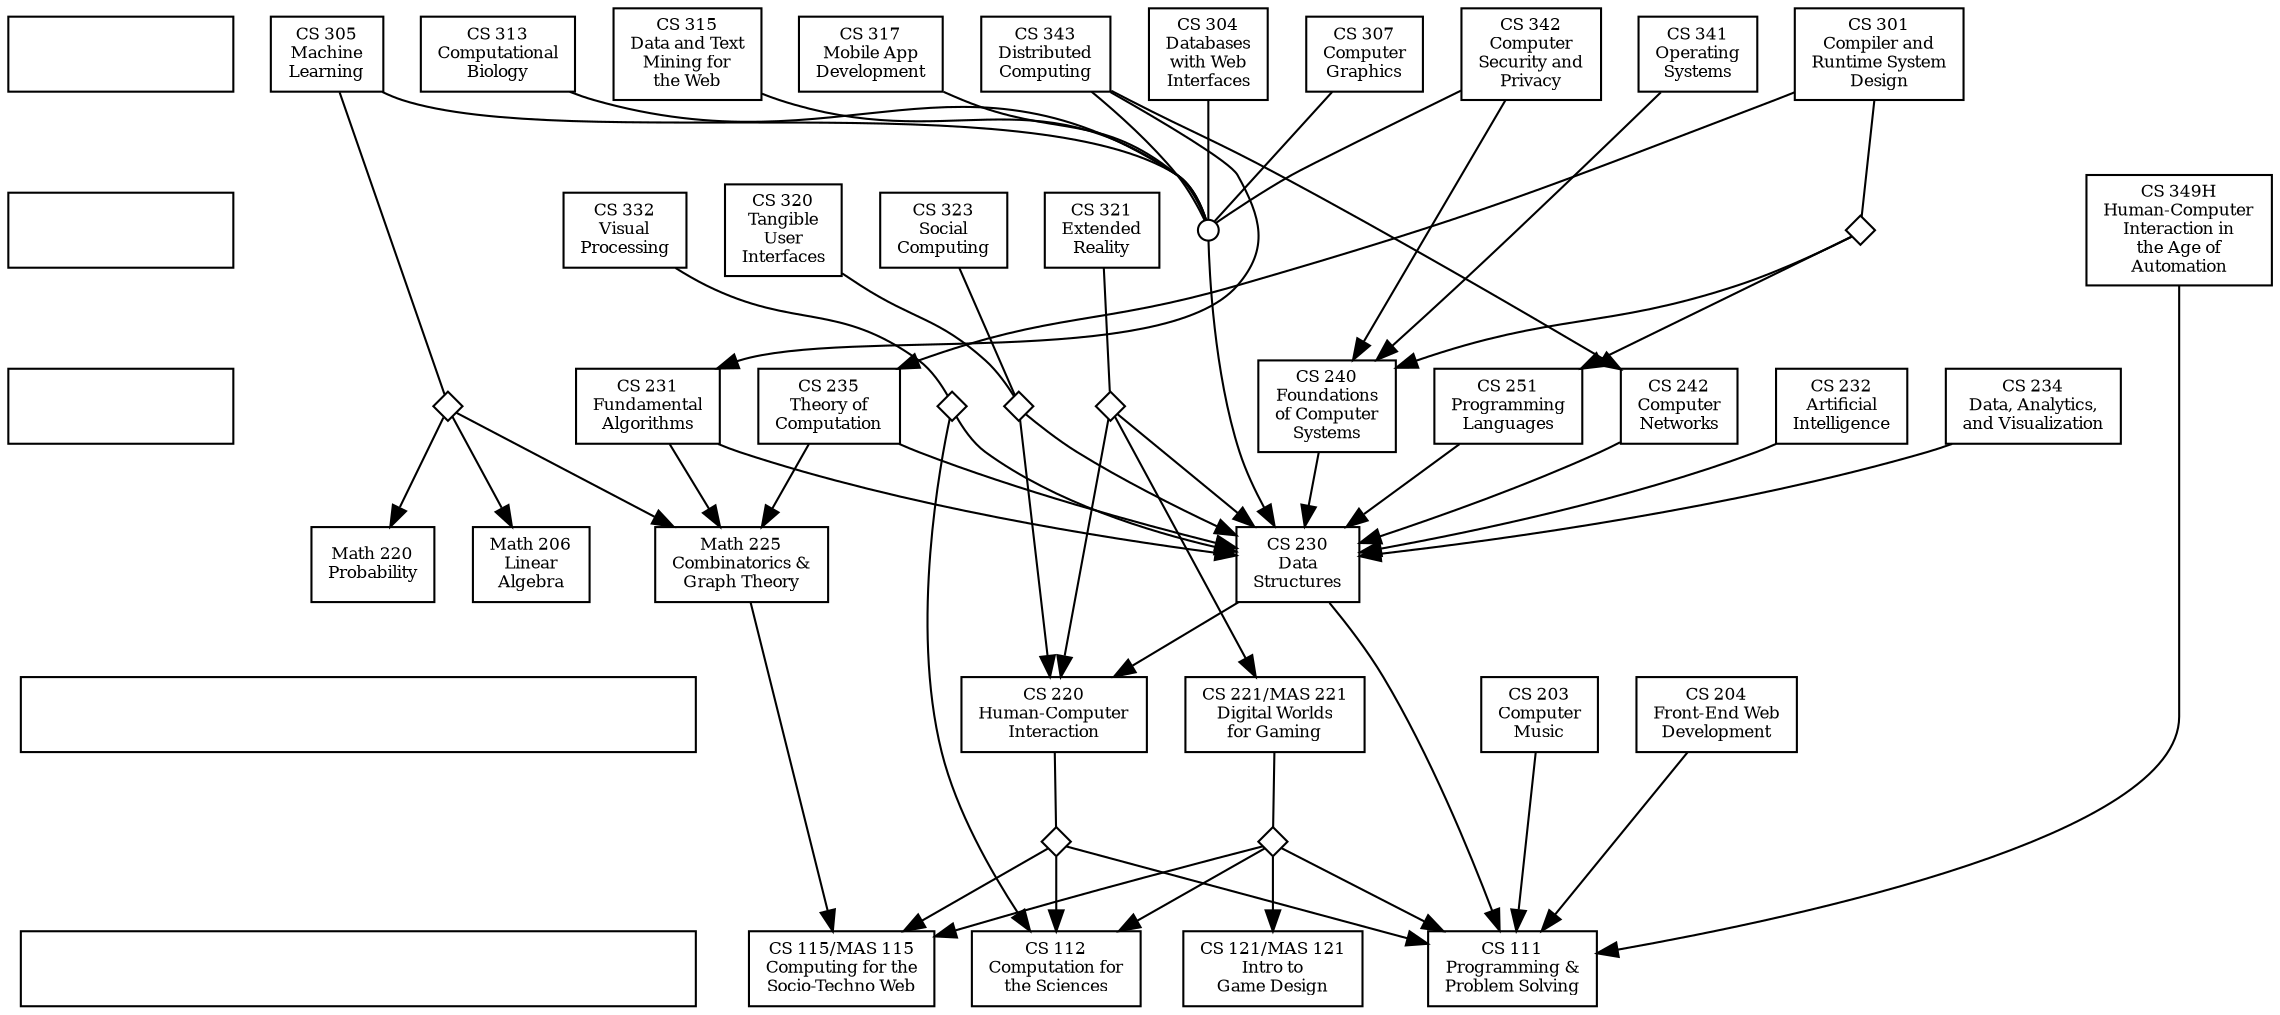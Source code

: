 digraph Course_Prerequisites {
  // graph [splines=ortho] // don't use curved edges (but this is bad)

  // Default properties for every node
  node [shape="rectangle", fontsize="8", style="filled", fillcolor="white"];

  // Nodes for the descriptions to be placed into
  // Note: width of these nodes should be adjusted as necessary when the
  // graph layout changes.
  desctop [label="", class="desc-top", width=4.5]
  descbot [label="", class="desc-bot", width=4.5]
  desctop -> descbot [style="invis"]

  // Nodes for the legend to be placed onto
  legend_top [label="", class="legend-top", width=1.5]
  legend_mid [label="", class="legend-mid", width=1.5]
  legend_bot [label="", class="legend-bot", width=1.5]
  legend_top -> legend_mid [style="invis"]
  legend_mid -> legend_bot [style="invis"]

  // Nodes (classes plus grouping nodes)
  cs111 [label="CS 111\nProgramming &\nProblem Solving", class="core intro"]
  cs112 [label="CS 112\nComputation for\nthe Sciences", class="intro notoffered"]
  cs115 [label="CS 115/MAS 115\nComputing for the\nSocio-Techno Web", class="intro"]
  cs121 [label="CS 121/MAS 121\nIntro to\nGame Design", class="intro"]

  cs221 [label="CS 221/MAS 221\nDigital Worlds\nfor Gaming", class="elective spring"]
  any100 [label="", shape="diamond", width="0.2", height="0.2", class="opt"]
  cs230 [label="CS 230\nData\nStructures", class="core"]
  cs230up [label="", shape="circle", width="0.14", height="0.14", class="group"]
  cs240 [label="CS 240\nFoundations\nof Computer\nSystems", class="core"]
  cs231 [label="CS 231\nFundamental\nAlgorithms", class="core"]
  cs235 [label="CS 235\nTheory of\nComputation", class="core"]
  cs251 [label="CS 251\nProgramming\nLanguages", class="core"] 

  math225 [label="Math 225\nCombinatorics &\nGraph Theory", class="math required"]
  math206 [label="Math 206\nLinear\nAlgebra", class="math"]
  math220 [label="Math 220\nProbability", class="math"]

  cs203 [label="CS 203\nComputer\nMusic", class="elective spring"]
  cs204 [label="CS 204\nFront-End Web\nDevelopment", class="elective fall"]
  cs220 [label="CS 220\nHuman-Computer\nInteraction", class="elective"]
  cs111or112or115 [label="", shape="diamond", width="0.2", height="0.2", class="opt"]
  cs232 [label="CS 232\nArtificial\nIntelligence", class="elective spring"]
  cs234 [label="CS 234\nData, Analytics,\nand Visualization", class="elective fall"]
  cs242 [label="CS 242\nComputer\nNetworks", class="elective fall"]

  cs301 [label="CS 301\nCompiler and\nRuntime System\nDesign", class="elective spring"]
  cs240or251 [label="", shape="diamond", width="0.2", height="0.2", class="opt"]
  cs304 [label="CS 304\nDatabases\nwith Web\nInterfaces", class="elective"]
  cs305 [label="CS 305\nMachine\nLearning", class="elective notoffered"]
  math225or206or220 [label="", shape="diamond", width="0.2", height="0.2", class="opt"]
  cs307 [label="CS 307\nComputer\nGraphics", class="elective spring"]
  cs313 [label="CS 313\nComputational\nBiology", class="elective notoffered"]
  cs315 [label="CS 315\nData and Text\nMining for\nthe Web", class="elective fall"]
  cs317 [label="CS 317\nMobile App\nDevelopment", class="elective spring"]
  cs230or220 [label="", shape="diamond", width="0.2", height="0.2", class="opt"]
  cs230or220or221 [label="", shape="diamond", width="0.2", height="0.2", class="opt"]
  cs320 [label="CS 320\nTangible\nUser\nInterfaces", class="elective fall"]
  cs321 [label="CS 321\nExtended\nReality", class="elective spring"]
  cs323 [label="CS 323\nSocial\nComputing", class="elective notoffered"]

  cs332 [label="CS 332\nVisual\nProcessing", class="elective fall"]
  cs112or230 [label="", shape="diamond", width="0.2", height="0.2", class="opt"]
  cs341 [label="CS 341\nOperating\nSystems", class="elective fall"]
  cs342 [label="CS 342\nComputer\nSecurity and\nPrivacy", class="elective fall"]
  cs343 [label="CS 343\nDistributed\nComputing", class="elective notoffered"]
  cs349H [label="CS 349H\nHuman-Computer\nInteraction in\nthe Age of\nAutomation", class="elective spring"]

  // Arrangement of the nodes into rank groups
  {rank=same cs111 cs112 cs115 cs121 descbot}

  {rank=same
    cs203 cs204 cs220 cs221
    desctop
  }

  cs230 -> cs220 [class="invisible"] // forces an extra level

  {rank=same
    cs230
    math206 math220 math225
  }

  math225 -> cs115 [class="invisible"] // pulls nodes together horizontally

  {rank=same
    cs240
    cs231 cs235 cs251
    cs232 cs234 cs242
    legend_bot
  }

  {rank=same
    cs320 cs321 cs323
    cs332
    cs349H
    cs230up
    legend_mid
  }

  {rank=same
    cs301
    cs304 cs305 cs307
    cs313 cs315
    cs317
    cs341
    cs342 cs343
    legend_top
  }

  // Edges (course prerequisites)
  cs203 -> cs111
  cs204 -> cs111
  cs220 -> cs111or112or115 [arrowhead="none", class="options"]
  cs111or112or115 -> { cs111, cs112, cs115 } [class="option"]
  cs221 -> any100 [arrowhead="none", class="options"]
  any100 -> { cs111, cs112, cs115, cs121 } [class="option"]

  cs230 -> cs111
  cs230up -> cs230
  cs240 -> cs230
  cs231 -> { cs230, math225 }
  cs235 -> { cs230, math225 }
  cs251 -> cs230

  cs232 -> cs230
  cs234 -> cs230
  cs242 -> cs230

  cs301 -> cs240or251 [arrowhead="none", class="options"]
  cs240or251 -> { cs240, cs251 } [class="option"]
  cs301 -> cs235 [class="recommended" constraint=false]
  cs304 -> cs230up [arrowhead="none", class="grouping"]
  cs305 -> cs230up [arrowhead="none", class="grouping"]
  cs305 -> math225or206or220 [arrowhead="none", class="options"]
  math225or206or220 -> { math225, math206, math220 } [class="option"]
  cs307 -> cs230up [arrowhead="none", class="grouping"]
  cs317 -> cs230up [arrowhead="none", class="grouping"]

  cs313 -> cs230up [arrowhead="none", class="grouping"]
  cs315 -> cs230up [arrowhead="none", class="grouping"]
  cs320 -> cs230or220 [arrowhead="none", class="options"]
  cs230or220 -> { cs220, cs230 } [class="option"]
  cs230or220or221 -> { cs220, cs221, cs230 } [class="option"]
  cs321 -> cs230or220or221 [arrowhead="none", class="options"]
  cs323 -> cs230or220 [arrowhead="none", class="options"]
  cs332 -> cs112or230 [arrowhead="none", class="options"]
  cs112or230 -> { cs112, cs230 } [class="option"]
  cs341 -> cs240
  cs342 -> cs230up [arrowhead="none", class="grouping"]
  cs342 -> cs240
  cs343 -> cs230up [arrowhead="none", class="grouping"]
  cs343 -> { cs231, cs242 } [class="recommended" constraint=false]
  cs349H -> cs111 // Much more complicated than this!
}
